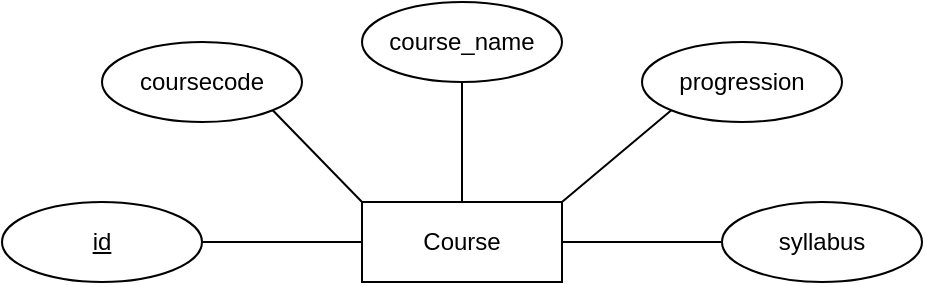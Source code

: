 <mxfile>
    <diagram id="OMju5-tfvtLVop2K6F37" name="Page-1">
        <mxGraphModel dx="939" dy="405" grid="1" gridSize="10" guides="1" tooltips="1" connect="1" arrows="1" fold="1" page="1" pageScale="1" pageWidth="827" pageHeight="1169" math="0" shadow="0">
            <root>
                <mxCell id="0"/>
                <mxCell id="1" parent="0"/>
                <mxCell id="2" value="Course" style="whiteSpace=wrap;html=1;align=center;" vertex="1" parent="1">
                    <mxGeometry x="340" y="260" width="100" height="40" as="geometry"/>
                </mxCell>
                <mxCell id="3" value="id" style="ellipse;whiteSpace=wrap;html=1;align=center;fontStyle=4;" vertex="1" parent="1">
                    <mxGeometry x="160" y="260" width="100" height="40" as="geometry"/>
                </mxCell>
                <mxCell id="4" value="" style="endArrow=none;html=1;rounded=0;exitX=1;exitY=0.5;exitDx=0;exitDy=0;entryX=0;entryY=0.5;entryDx=0;entryDy=0;" edge="1" parent="1" source="3" target="2">
                    <mxGeometry relative="1" as="geometry">
                        <mxPoint x="330" y="280" as="sourcePoint"/>
                        <mxPoint x="490" y="280" as="targetPoint"/>
                    </mxGeometry>
                </mxCell>
                <mxCell id="6" value="course_name" style="ellipse;whiteSpace=wrap;html=1;align=center;" vertex="1" parent="1">
                    <mxGeometry x="340" y="160" width="100" height="40" as="geometry"/>
                </mxCell>
                <mxCell id="7" value="" style="endArrow=none;html=1;rounded=0;exitX=0.5;exitY=1;exitDx=0;exitDy=0;" edge="1" parent="1" source="6" target="2">
                    <mxGeometry relative="1" as="geometry">
                        <mxPoint x="330" y="280" as="sourcePoint"/>
                        <mxPoint x="490" y="280" as="targetPoint"/>
                    </mxGeometry>
                </mxCell>
                <mxCell id="8" value="progression" style="ellipse;whiteSpace=wrap;html=1;align=center;" vertex="1" parent="1">
                    <mxGeometry x="480" y="180" width="100" height="40" as="geometry"/>
                </mxCell>
                <mxCell id="9" value="" style="endArrow=none;html=1;rounded=0;exitX=0;exitY=1;exitDx=0;exitDy=0;entryX=1;entryY=0;entryDx=0;entryDy=0;" edge="1" parent="1" source="8" target="2">
                    <mxGeometry relative="1" as="geometry">
                        <mxPoint x="330" y="280" as="sourcePoint"/>
                        <mxPoint x="490" y="280" as="targetPoint"/>
                    </mxGeometry>
                </mxCell>
                <mxCell id="11" value="syllabus" style="ellipse;whiteSpace=wrap;html=1;align=center;" vertex="1" parent="1">
                    <mxGeometry x="520" y="260" width="100" height="40" as="geometry"/>
                </mxCell>
                <mxCell id="12" value="" style="endArrow=none;html=1;rounded=0;entryX=0;entryY=0.5;entryDx=0;entryDy=0;exitX=1;exitY=0.5;exitDx=0;exitDy=0;" edge="1" parent="1" source="2" target="11">
                    <mxGeometry relative="1" as="geometry">
                        <mxPoint x="480" y="310" as="sourcePoint"/>
                        <mxPoint x="500" y="360" as="targetPoint"/>
                    </mxGeometry>
                </mxCell>
                <mxCell id="13" value="coursecode" style="ellipse;whiteSpace=wrap;html=1;align=center;" vertex="1" parent="1">
                    <mxGeometry x="210" y="180" width="100" height="40" as="geometry"/>
                </mxCell>
                <mxCell id="14" value="" style="endArrow=none;html=1;rounded=0;exitX=1;exitY=1;exitDx=0;exitDy=0;entryX=0;entryY=0;entryDx=0;entryDy=0;" edge="1" parent="1" source="13" target="2">
                    <mxGeometry relative="1" as="geometry">
                        <mxPoint x="410" y="240" as="sourcePoint"/>
                        <mxPoint x="570" y="240" as="targetPoint"/>
                    </mxGeometry>
                </mxCell>
            </root>
        </mxGraphModel>
    </diagram>
</mxfile>